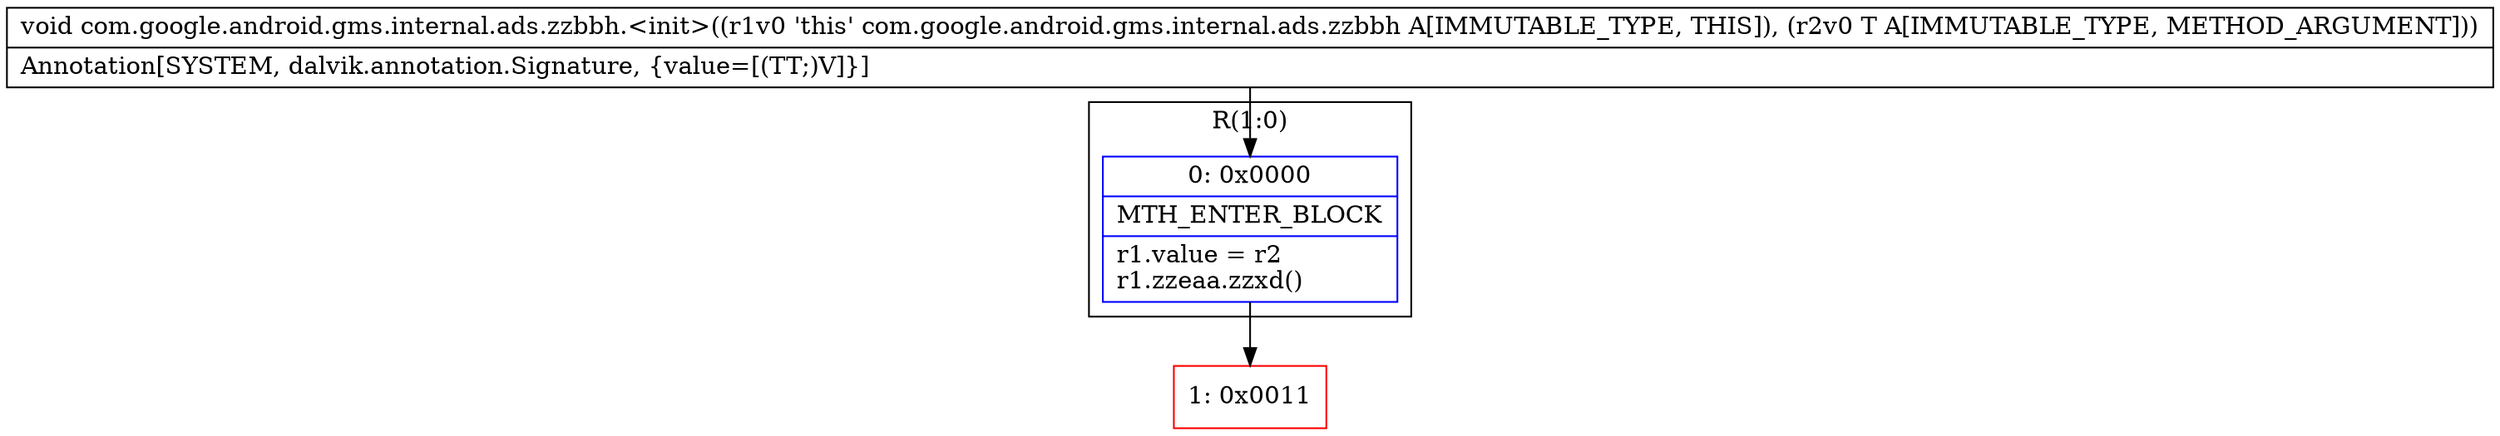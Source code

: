 digraph "CFG forcom.google.android.gms.internal.ads.zzbbh.\<init\>(Ljava\/lang\/Object;)V" {
subgraph cluster_Region_1996281765 {
label = "R(1:0)";
node [shape=record,color=blue];
Node_0 [shape=record,label="{0\:\ 0x0000|MTH_ENTER_BLOCK\l|r1.value = r2\lr1.zzeaa.zzxd()\l}"];
}
Node_1 [shape=record,color=red,label="{1\:\ 0x0011}"];
MethodNode[shape=record,label="{void com.google.android.gms.internal.ads.zzbbh.\<init\>((r1v0 'this' com.google.android.gms.internal.ads.zzbbh A[IMMUTABLE_TYPE, THIS]), (r2v0 T A[IMMUTABLE_TYPE, METHOD_ARGUMENT]))  | Annotation[SYSTEM, dalvik.annotation.Signature, \{value=[(TT;)V]\}]\l}"];
MethodNode -> Node_0;
Node_0 -> Node_1;
}

